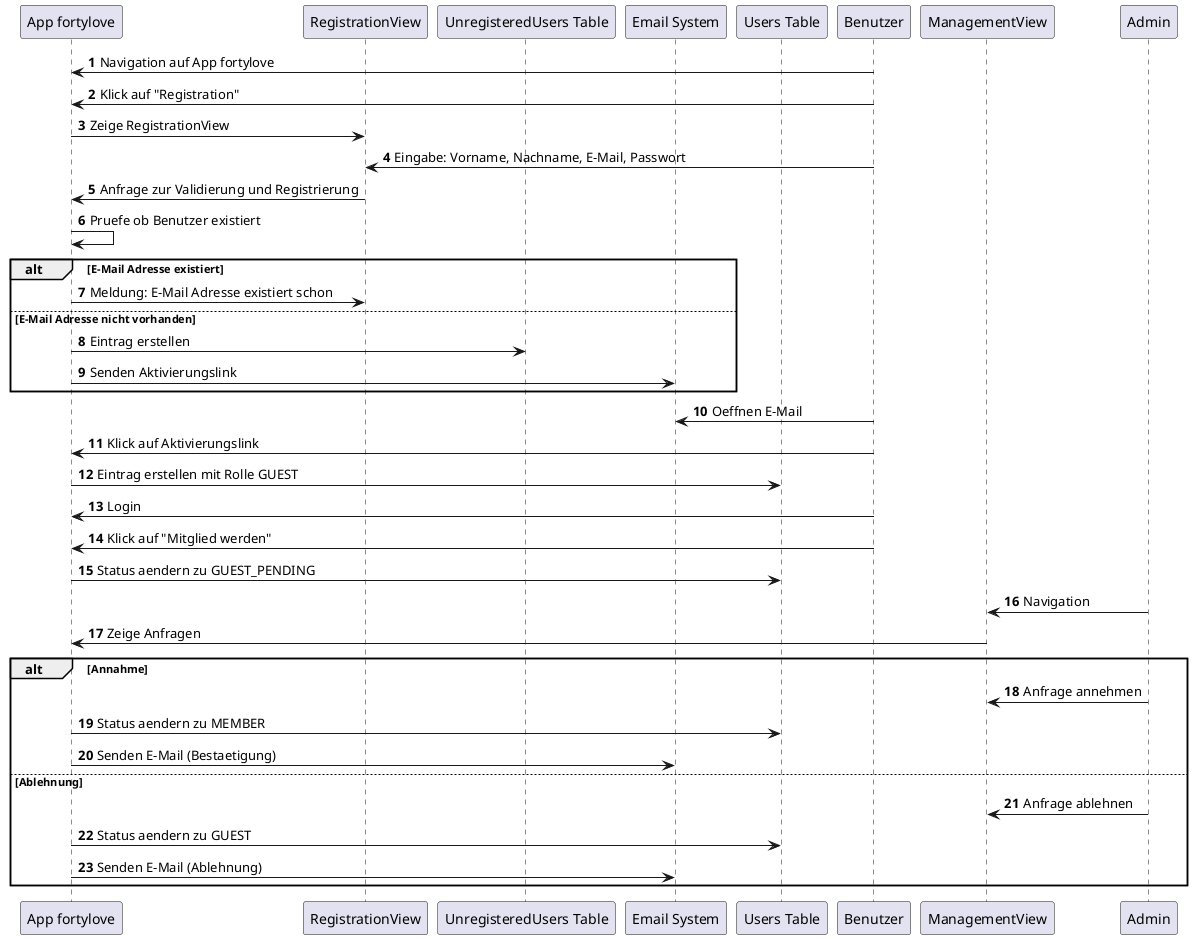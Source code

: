 @startuml
autonumber
participant "App fortylove" as App
participant "RegistrationView" as RegView
participant "UnregisteredUsers Table" as UnregTab
participant "Email System" as Email
participant "Users Table" as UsersTab
participant "Benutzer" as User
participant "ManagementView" as ManView
participant "Admin" as Admin

User -> App : Navigation auf App fortylove
User -> App : Klick auf "Registration"
App -> RegView : Zeige RegistrationView
User -> RegView : Eingabe: Vorname, Nachname, E-Mail, Passwort
RegView -> App : Anfrage zur Validierung und Registrierung
App -> App : Pruefe ob Benutzer existiert
alt E-Mail Adresse existiert
    App -> RegView : Meldung: E-Mail Adresse existiert schon
else E-Mail Adresse nicht vorhanden
    App -> UnregTab : Eintrag erstellen
    App -> Email : Senden Aktivierungslink
end
User -> Email : Oeffnen E-Mail
User -> App : Klick auf Aktivierungslink
App -> UsersTab : Eintrag erstellen mit Rolle GUEST
User -> App : Login
User -> App : Klick auf "Mitglied werden"
App -> UsersTab : Status aendern zu GUEST_PENDING
Admin -> ManView : Navigation
ManView -> App : Zeige Anfragen
alt Annahme
    Admin -> ManView : Anfrage annehmen
    App -> UsersTab : Status aendern zu MEMBER
    App -> Email : Senden E-Mail (Bestaetigung)
else Ablehnung
    Admin -> ManView : Anfrage ablehnen
    App -> UsersTab : Status aendern zu GUEST
    App -> Email : Senden E-Mail (Ablehnung)
end

@enduml
